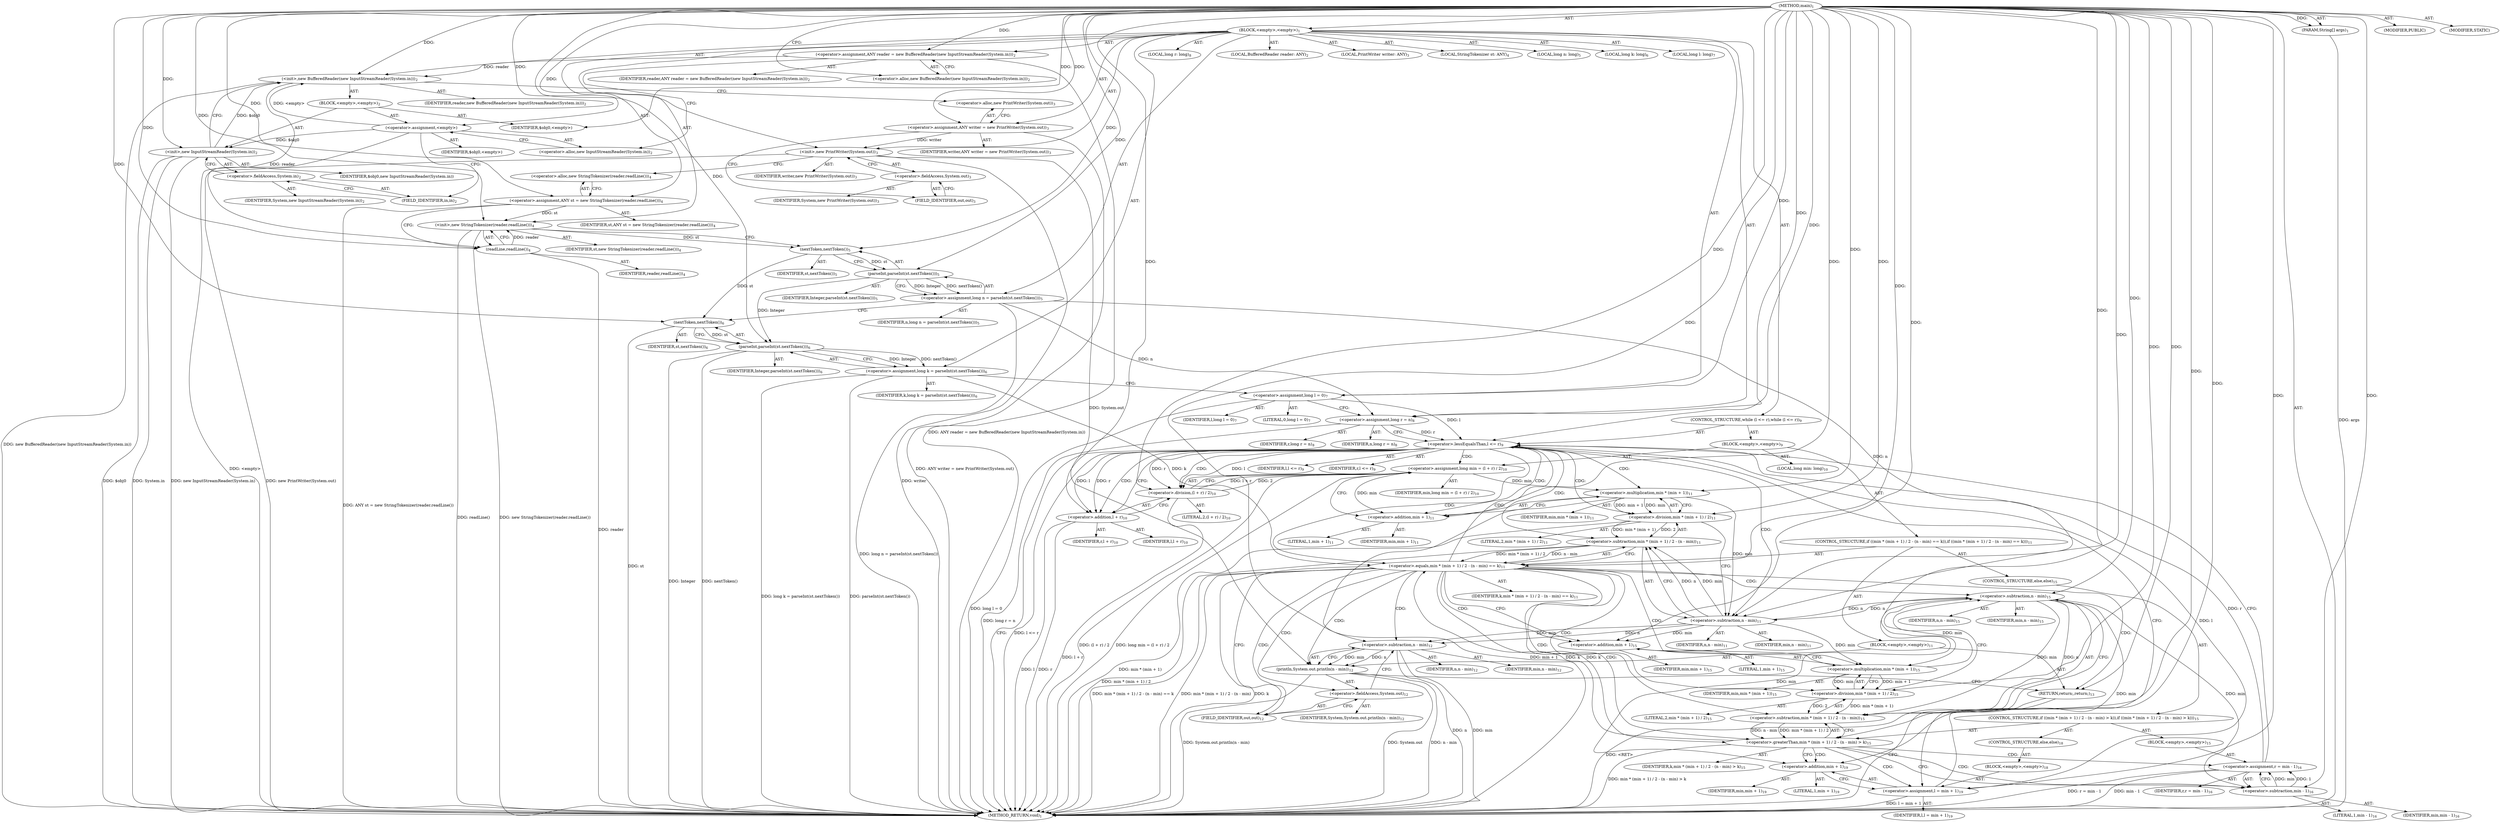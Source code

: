 digraph "main" {  
"23" [label = <(METHOD,main)<SUB>1</SUB>> ]
"24" [label = <(PARAM,String[] args)<SUB>1</SUB>> ]
"25" [label = <(BLOCK,&lt;empty&gt;,&lt;empty&gt;)<SUB>1</SUB>> ]
"4" [label = <(LOCAL,BufferedReader reader: ANY)<SUB>2</SUB>> ]
"26" [label = <(&lt;operator&gt;.assignment,ANY reader = new BufferedReader(new InputStreamReader(System.in)))<SUB>2</SUB>> ]
"27" [label = <(IDENTIFIER,reader,ANY reader = new BufferedReader(new InputStreamReader(System.in)))<SUB>2</SUB>> ]
"28" [label = <(&lt;operator&gt;.alloc,new BufferedReader(new InputStreamReader(System.in)))<SUB>2</SUB>> ]
"29" [label = <(&lt;init&gt;,new BufferedReader(new InputStreamReader(System.in)))<SUB>2</SUB>> ]
"3" [label = <(IDENTIFIER,reader,new BufferedReader(new InputStreamReader(System.in)))<SUB>2</SUB>> ]
"30" [label = <(BLOCK,&lt;empty&gt;,&lt;empty&gt;)<SUB>2</SUB>> ]
"31" [label = <(&lt;operator&gt;.assignment,&lt;empty&gt;)> ]
"32" [label = <(IDENTIFIER,$obj0,&lt;empty&gt;)> ]
"33" [label = <(&lt;operator&gt;.alloc,new InputStreamReader(System.in))<SUB>2</SUB>> ]
"34" [label = <(&lt;init&gt;,new InputStreamReader(System.in))<SUB>2</SUB>> ]
"35" [label = <(IDENTIFIER,$obj0,new InputStreamReader(System.in))> ]
"36" [label = <(&lt;operator&gt;.fieldAccess,System.in)<SUB>2</SUB>> ]
"37" [label = <(IDENTIFIER,System,new InputStreamReader(System.in))<SUB>2</SUB>> ]
"38" [label = <(FIELD_IDENTIFIER,in,in)<SUB>2</SUB>> ]
"39" [label = <(IDENTIFIER,$obj0,&lt;empty&gt;)> ]
"6" [label = <(LOCAL,PrintWriter writer: ANY)<SUB>3</SUB>> ]
"40" [label = <(&lt;operator&gt;.assignment,ANY writer = new PrintWriter(System.out))<SUB>3</SUB>> ]
"41" [label = <(IDENTIFIER,writer,ANY writer = new PrintWriter(System.out))<SUB>3</SUB>> ]
"42" [label = <(&lt;operator&gt;.alloc,new PrintWriter(System.out))<SUB>3</SUB>> ]
"43" [label = <(&lt;init&gt;,new PrintWriter(System.out))<SUB>3</SUB>> ]
"5" [label = <(IDENTIFIER,writer,new PrintWriter(System.out))<SUB>3</SUB>> ]
"44" [label = <(&lt;operator&gt;.fieldAccess,System.out)<SUB>3</SUB>> ]
"45" [label = <(IDENTIFIER,System,new PrintWriter(System.out))<SUB>3</SUB>> ]
"46" [label = <(FIELD_IDENTIFIER,out,out)<SUB>3</SUB>> ]
"8" [label = <(LOCAL,StringTokenizer st: ANY)<SUB>4</SUB>> ]
"47" [label = <(&lt;operator&gt;.assignment,ANY st = new StringTokenizer(reader.readLine()))<SUB>4</SUB>> ]
"48" [label = <(IDENTIFIER,st,ANY st = new StringTokenizer(reader.readLine()))<SUB>4</SUB>> ]
"49" [label = <(&lt;operator&gt;.alloc,new StringTokenizer(reader.readLine()))<SUB>4</SUB>> ]
"50" [label = <(&lt;init&gt;,new StringTokenizer(reader.readLine()))<SUB>4</SUB>> ]
"7" [label = <(IDENTIFIER,st,new StringTokenizer(reader.readLine()))<SUB>4</SUB>> ]
"51" [label = <(readLine,readLine())<SUB>4</SUB>> ]
"52" [label = <(IDENTIFIER,reader,readLine())<SUB>4</SUB>> ]
"53" [label = <(LOCAL,long n: long)<SUB>5</SUB>> ]
"54" [label = <(&lt;operator&gt;.assignment,long n = parseInt(st.nextToken()))<SUB>5</SUB>> ]
"55" [label = <(IDENTIFIER,n,long n = parseInt(st.nextToken()))<SUB>5</SUB>> ]
"56" [label = <(parseInt,parseInt(st.nextToken()))<SUB>5</SUB>> ]
"57" [label = <(IDENTIFIER,Integer,parseInt(st.nextToken()))<SUB>5</SUB>> ]
"58" [label = <(nextToken,nextToken())<SUB>5</SUB>> ]
"59" [label = <(IDENTIFIER,st,nextToken())<SUB>5</SUB>> ]
"60" [label = <(LOCAL,long k: long)<SUB>6</SUB>> ]
"61" [label = <(&lt;operator&gt;.assignment,long k = parseInt(st.nextToken()))<SUB>6</SUB>> ]
"62" [label = <(IDENTIFIER,k,long k = parseInt(st.nextToken()))<SUB>6</SUB>> ]
"63" [label = <(parseInt,parseInt(st.nextToken()))<SUB>6</SUB>> ]
"64" [label = <(IDENTIFIER,Integer,parseInt(st.nextToken()))<SUB>6</SUB>> ]
"65" [label = <(nextToken,nextToken())<SUB>6</SUB>> ]
"66" [label = <(IDENTIFIER,st,nextToken())<SUB>6</SUB>> ]
"67" [label = <(LOCAL,long l: long)<SUB>7</SUB>> ]
"68" [label = <(&lt;operator&gt;.assignment,long l = 0)<SUB>7</SUB>> ]
"69" [label = <(IDENTIFIER,l,long l = 0)<SUB>7</SUB>> ]
"70" [label = <(LITERAL,0,long l = 0)<SUB>7</SUB>> ]
"71" [label = <(LOCAL,long r: long)<SUB>8</SUB>> ]
"72" [label = <(&lt;operator&gt;.assignment,long r = n)<SUB>8</SUB>> ]
"73" [label = <(IDENTIFIER,r,long r = n)<SUB>8</SUB>> ]
"74" [label = <(IDENTIFIER,n,long r = n)<SUB>8</SUB>> ]
"75" [label = <(CONTROL_STRUCTURE,while (l &lt;= r),while (l &lt;= r))<SUB>9</SUB>> ]
"76" [label = <(&lt;operator&gt;.lessEqualsThan,l &lt;= r)<SUB>9</SUB>> ]
"77" [label = <(IDENTIFIER,l,l &lt;= r)<SUB>9</SUB>> ]
"78" [label = <(IDENTIFIER,r,l &lt;= r)<SUB>9</SUB>> ]
"79" [label = <(BLOCK,&lt;empty&gt;,&lt;empty&gt;)<SUB>9</SUB>> ]
"80" [label = <(LOCAL,long min: long)<SUB>10</SUB>> ]
"81" [label = <(&lt;operator&gt;.assignment,long min = (l + r) / 2)<SUB>10</SUB>> ]
"82" [label = <(IDENTIFIER,min,long min = (l + r) / 2)<SUB>10</SUB>> ]
"83" [label = <(&lt;operator&gt;.division,(l + r) / 2)<SUB>10</SUB>> ]
"84" [label = <(&lt;operator&gt;.addition,l + r)<SUB>10</SUB>> ]
"85" [label = <(IDENTIFIER,l,l + r)<SUB>10</SUB>> ]
"86" [label = <(IDENTIFIER,r,l + r)<SUB>10</SUB>> ]
"87" [label = <(LITERAL,2,(l + r) / 2)<SUB>10</SUB>> ]
"88" [label = <(CONTROL_STRUCTURE,if ((min * (min + 1) / 2 - (n - min) == k)),if ((min * (min + 1) / 2 - (n - min) == k)))<SUB>11</SUB>> ]
"89" [label = <(&lt;operator&gt;.equals,min * (min + 1) / 2 - (n - min) == k)<SUB>11</SUB>> ]
"90" [label = <(&lt;operator&gt;.subtraction,min * (min + 1) / 2 - (n - min))<SUB>11</SUB>> ]
"91" [label = <(&lt;operator&gt;.division,min * (min + 1) / 2)<SUB>11</SUB>> ]
"92" [label = <(&lt;operator&gt;.multiplication,min * (min + 1))<SUB>11</SUB>> ]
"93" [label = <(IDENTIFIER,min,min * (min + 1))<SUB>11</SUB>> ]
"94" [label = <(&lt;operator&gt;.addition,min + 1)<SUB>11</SUB>> ]
"95" [label = <(IDENTIFIER,min,min + 1)<SUB>11</SUB>> ]
"96" [label = <(LITERAL,1,min + 1)<SUB>11</SUB>> ]
"97" [label = <(LITERAL,2,min * (min + 1) / 2)<SUB>11</SUB>> ]
"98" [label = <(&lt;operator&gt;.subtraction,n - min)<SUB>11</SUB>> ]
"99" [label = <(IDENTIFIER,n,n - min)<SUB>11</SUB>> ]
"100" [label = <(IDENTIFIER,min,n - min)<SUB>11</SUB>> ]
"101" [label = <(IDENTIFIER,k,min * (min + 1) / 2 - (n - min) == k)<SUB>11</SUB>> ]
"102" [label = <(BLOCK,&lt;empty&gt;,&lt;empty&gt;)<SUB>11</SUB>> ]
"103" [label = <(println,System.out.println(n - min))<SUB>12</SUB>> ]
"104" [label = <(&lt;operator&gt;.fieldAccess,System.out)<SUB>12</SUB>> ]
"105" [label = <(IDENTIFIER,System,System.out.println(n - min))<SUB>12</SUB>> ]
"106" [label = <(FIELD_IDENTIFIER,out,out)<SUB>12</SUB>> ]
"107" [label = <(&lt;operator&gt;.subtraction,n - min)<SUB>12</SUB>> ]
"108" [label = <(IDENTIFIER,n,n - min)<SUB>12</SUB>> ]
"109" [label = <(IDENTIFIER,min,n - min)<SUB>12</SUB>> ]
"110" [label = <(RETURN,return;,return;)<SUB>13</SUB>> ]
"111" [label = <(CONTROL_STRUCTURE,else,else)<SUB>15</SUB>> ]
"112" [label = <(CONTROL_STRUCTURE,if ((min * (min + 1) / 2 - (n - min) &gt; k)),if ((min * (min + 1) / 2 - (n - min) &gt; k)))<SUB>15</SUB>> ]
"113" [label = <(&lt;operator&gt;.greaterThan,min * (min + 1) / 2 - (n - min) &gt; k)<SUB>15</SUB>> ]
"114" [label = <(&lt;operator&gt;.subtraction,min * (min + 1) / 2 - (n - min))<SUB>15</SUB>> ]
"115" [label = <(&lt;operator&gt;.division,min * (min + 1) / 2)<SUB>15</SUB>> ]
"116" [label = <(&lt;operator&gt;.multiplication,min * (min + 1))<SUB>15</SUB>> ]
"117" [label = <(IDENTIFIER,min,min * (min + 1))<SUB>15</SUB>> ]
"118" [label = <(&lt;operator&gt;.addition,min + 1)<SUB>15</SUB>> ]
"119" [label = <(IDENTIFIER,min,min + 1)<SUB>15</SUB>> ]
"120" [label = <(LITERAL,1,min + 1)<SUB>15</SUB>> ]
"121" [label = <(LITERAL,2,min * (min + 1) / 2)<SUB>15</SUB>> ]
"122" [label = <(&lt;operator&gt;.subtraction,n - min)<SUB>15</SUB>> ]
"123" [label = <(IDENTIFIER,n,n - min)<SUB>15</SUB>> ]
"124" [label = <(IDENTIFIER,min,n - min)<SUB>15</SUB>> ]
"125" [label = <(IDENTIFIER,k,min * (min + 1) / 2 - (n - min) &gt; k)<SUB>15</SUB>> ]
"126" [label = <(BLOCK,&lt;empty&gt;,&lt;empty&gt;)<SUB>15</SUB>> ]
"127" [label = <(&lt;operator&gt;.assignment,r = min - 1)<SUB>16</SUB>> ]
"128" [label = <(IDENTIFIER,r,r = min - 1)<SUB>16</SUB>> ]
"129" [label = <(&lt;operator&gt;.subtraction,min - 1)<SUB>16</SUB>> ]
"130" [label = <(IDENTIFIER,min,min - 1)<SUB>16</SUB>> ]
"131" [label = <(LITERAL,1,min - 1)<SUB>16</SUB>> ]
"132" [label = <(CONTROL_STRUCTURE,else,else)<SUB>18</SUB>> ]
"133" [label = <(BLOCK,&lt;empty&gt;,&lt;empty&gt;)<SUB>18</SUB>> ]
"134" [label = <(&lt;operator&gt;.assignment,l = min + 1)<SUB>19</SUB>> ]
"135" [label = <(IDENTIFIER,l,l = min + 1)<SUB>19</SUB>> ]
"136" [label = <(&lt;operator&gt;.addition,min + 1)<SUB>19</SUB>> ]
"137" [label = <(IDENTIFIER,min,min + 1)<SUB>19</SUB>> ]
"138" [label = <(LITERAL,1,min + 1)<SUB>19</SUB>> ]
"139" [label = <(MODIFIER,PUBLIC)> ]
"140" [label = <(MODIFIER,STATIC)> ]
"141" [label = <(METHOD_RETURN,void)<SUB>1</SUB>> ]
  "23" -> "24"  [ label = "AST: "] 
  "23" -> "25"  [ label = "AST: "] 
  "23" -> "139"  [ label = "AST: "] 
  "23" -> "140"  [ label = "AST: "] 
  "23" -> "141"  [ label = "AST: "] 
  "25" -> "4"  [ label = "AST: "] 
  "25" -> "26"  [ label = "AST: "] 
  "25" -> "29"  [ label = "AST: "] 
  "25" -> "6"  [ label = "AST: "] 
  "25" -> "40"  [ label = "AST: "] 
  "25" -> "43"  [ label = "AST: "] 
  "25" -> "8"  [ label = "AST: "] 
  "25" -> "47"  [ label = "AST: "] 
  "25" -> "50"  [ label = "AST: "] 
  "25" -> "53"  [ label = "AST: "] 
  "25" -> "54"  [ label = "AST: "] 
  "25" -> "60"  [ label = "AST: "] 
  "25" -> "61"  [ label = "AST: "] 
  "25" -> "67"  [ label = "AST: "] 
  "25" -> "68"  [ label = "AST: "] 
  "25" -> "71"  [ label = "AST: "] 
  "25" -> "72"  [ label = "AST: "] 
  "25" -> "75"  [ label = "AST: "] 
  "26" -> "27"  [ label = "AST: "] 
  "26" -> "28"  [ label = "AST: "] 
  "29" -> "3"  [ label = "AST: "] 
  "29" -> "30"  [ label = "AST: "] 
  "30" -> "31"  [ label = "AST: "] 
  "30" -> "34"  [ label = "AST: "] 
  "30" -> "39"  [ label = "AST: "] 
  "31" -> "32"  [ label = "AST: "] 
  "31" -> "33"  [ label = "AST: "] 
  "34" -> "35"  [ label = "AST: "] 
  "34" -> "36"  [ label = "AST: "] 
  "36" -> "37"  [ label = "AST: "] 
  "36" -> "38"  [ label = "AST: "] 
  "40" -> "41"  [ label = "AST: "] 
  "40" -> "42"  [ label = "AST: "] 
  "43" -> "5"  [ label = "AST: "] 
  "43" -> "44"  [ label = "AST: "] 
  "44" -> "45"  [ label = "AST: "] 
  "44" -> "46"  [ label = "AST: "] 
  "47" -> "48"  [ label = "AST: "] 
  "47" -> "49"  [ label = "AST: "] 
  "50" -> "7"  [ label = "AST: "] 
  "50" -> "51"  [ label = "AST: "] 
  "51" -> "52"  [ label = "AST: "] 
  "54" -> "55"  [ label = "AST: "] 
  "54" -> "56"  [ label = "AST: "] 
  "56" -> "57"  [ label = "AST: "] 
  "56" -> "58"  [ label = "AST: "] 
  "58" -> "59"  [ label = "AST: "] 
  "61" -> "62"  [ label = "AST: "] 
  "61" -> "63"  [ label = "AST: "] 
  "63" -> "64"  [ label = "AST: "] 
  "63" -> "65"  [ label = "AST: "] 
  "65" -> "66"  [ label = "AST: "] 
  "68" -> "69"  [ label = "AST: "] 
  "68" -> "70"  [ label = "AST: "] 
  "72" -> "73"  [ label = "AST: "] 
  "72" -> "74"  [ label = "AST: "] 
  "75" -> "76"  [ label = "AST: "] 
  "75" -> "79"  [ label = "AST: "] 
  "76" -> "77"  [ label = "AST: "] 
  "76" -> "78"  [ label = "AST: "] 
  "79" -> "80"  [ label = "AST: "] 
  "79" -> "81"  [ label = "AST: "] 
  "79" -> "88"  [ label = "AST: "] 
  "81" -> "82"  [ label = "AST: "] 
  "81" -> "83"  [ label = "AST: "] 
  "83" -> "84"  [ label = "AST: "] 
  "83" -> "87"  [ label = "AST: "] 
  "84" -> "85"  [ label = "AST: "] 
  "84" -> "86"  [ label = "AST: "] 
  "88" -> "89"  [ label = "AST: "] 
  "88" -> "102"  [ label = "AST: "] 
  "88" -> "111"  [ label = "AST: "] 
  "89" -> "90"  [ label = "AST: "] 
  "89" -> "101"  [ label = "AST: "] 
  "90" -> "91"  [ label = "AST: "] 
  "90" -> "98"  [ label = "AST: "] 
  "91" -> "92"  [ label = "AST: "] 
  "91" -> "97"  [ label = "AST: "] 
  "92" -> "93"  [ label = "AST: "] 
  "92" -> "94"  [ label = "AST: "] 
  "94" -> "95"  [ label = "AST: "] 
  "94" -> "96"  [ label = "AST: "] 
  "98" -> "99"  [ label = "AST: "] 
  "98" -> "100"  [ label = "AST: "] 
  "102" -> "103"  [ label = "AST: "] 
  "102" -> "110"  [ label = "AST: "] 
  "103" -> "104"  [ label = "AST: "] 
  "103" -> "107"  [ label = "AST: "] 
  "104" -> "105"  [ label = "AST: "] 
  "104" -> "106"  [ label = "AST: "] 
  "107" -> "108"  [ label = "AST: "] 
  "107" -> "109"  [ label = "AST: "] 
  "111" -> "112"  [ label = "AST: "] 
  "112" -> "113"  [ label = "AST: "] 
  "112" -> "126"  [ label = "AST: "] 
  "112" -> "132"  [ label = "AST: "] 
  "113" -> "114"  [ label = "AST: "] 
  "113" -> "125"  [ label = "AST: "] 
  "114" -> "115"  [ label = "AST: "] 
  "114" -> "122"  [ label = "AST: "] 
  "115" -> "116"  [ label = "AST: "] 
  "115" -> "121"  [ label = "AST: "] 
  "116" -> "117"  [ label = "AST: "] 
  "116" -> "118"  [ label = "AST: "] 
  "118" -> "119"  [ label = "AST: "] 
  "118" -> "120"  [ label = "AST: "] 
  "122" -> "123"  [ label = "AST: "] 
  "122" -> "124"  [ label = "AST: "] 
  "126" -> "127"  [ label = "AST: "] 
  "127" -> "128"  [ label = "AST: "] 
  "127" -> "129"  [ label = "AST: "] 
  "129" -> "130"  [ label = "AST: "] 
  "129" -> "131"  [ label = "AST: "] 
  "132" -> "133"  [ label = "AST: "] 
  "133" -> "134"  [ label = "AST: "] 
  "134" -> "135"  [ label = "AST: "] 
  "134" -> "136"  [ label = "AST: "] 
  "136" -> "137"  [ label = "AST: "] 
  "136" -> "138"  [ label = "AST: "] 
  "26" -> "33"  [ label = "CFG: "] 
  "29" -> "42"  [ label = "CFG: "] 
  "40" -> "46"  [ label = "CFG: "] 
  "43" -> "49"  [ label = "CFG: "] 
  "47" -> "51"  [ label = "CFG: "] 
  "50" -> "58"  [ label = "CFG: "] 
  "54" -> "65"  [ label = "CFG: "] 
  "61" -> "68"  [ label = "CFG: "] 
  "68" -> "72"  [ label = "CFG: "] 
  "72" -> "76"  [ label = "CFG: "] 
  "28" -> "26"  [ label = "CFG: "] 
  "42" -> "40"  [ label = "CFG: "] 
  "44" -> "43"  [ label = "CFG: "] 
  "49" -> "47"  [ label = "CFG: "] 
  "51" -> "50"  [ label = "CFG: "] 
  "56" -> "54"  [ label = "CFG: "] 
  "63" -> "61"  [ label = "CFG: "] 
  "76" -> "141"  [ label = "CFG: "] 
  "76" -> "84"  [ label = "CFG: "] 
  "31" -> "38"  [ label = "CFG: "] 
  "34" -> "29"  [ label = "CFG: "] 
  "46" -> "44"  [ label = "CFG: "] 
  "58" -> "56"  [ label = "CFG: "] 
  "65" -> "63"  [ label = "CFG: "] 
  "81" -> "94"  [ label = "CFG: "] 
  "33" -> "31"  [ label = "CFG: "] 
  "36" -> "34"  [ label = "CFG: "] 
  "83" -> "81"  [ label = "CFG: "] 
  "89" -> "106"  [ label = "CFG: "] 
  "89" -> "118"  [ label = "CFG: "] 
  "38" -> "36"  [ label = "CFG: "] 
  "84" -> "83"  [ label = "CFG: "] 
  "90" -> "89"  [ label = "CFG: "] 
  "103" -> "110"  [ label = "CFG: "] 
  "110" -> "141"  [ label = "CFG: "] 
  "91" -> "98"  [ label = "CFG: "] 
  "98" -> "90"  [ label = "CFG: "] 
  "104" -> "107"  [ label = "CFG: "] 
  "107" -> "103"  [ label = "CFG: "] 
  "113" -> "129"  [ label = "CFG: "] 
  "113" -> "136"  [ label = "CFG: "] 
  "92" -> "91"  [ label = "CFG: "] 
  "106" -> "104"  [ label = "CFG: "] 
  "114" -> "113"  [ label = "CFG: "] 
  "127" -> "76"  [ label = "CFG: "] 
  "94" -> "92"  [ label = "CFG: "] 
  "115" -> "122"  [ label = "CFG: "] 
  "122" -> "114"  [ label = "CFG: "] 
  "129" -> "127"  [ label = "CFG: "] 
  "134" -> "76"  [ label = "CFG: "] 
  "116" -> "115"  [ label = "CFG: "] 
  "136" -> "134"  [ label = "CFG: "] 
  "118" -> "116"  [ label = "CFG: "] 
  "23" -> "28"  [ label = "CFG: "] 
  "110" -> "141"  [ label = "DDG: &lt;RET&gt;"] 
  "24" -> "141"  [ label = "DDG: args"] 
  "26" -> "141"  [ label = "DDG: ANY reader = new BufferedReader(new InputStreamReader(System.in))"] 
  "31" -> "141"  [ label = "DDG: &lt;empty&gt;"] 
  "34" -> "141"  [ label = "DDG: $obj0"] 
  "34" -> "141"  [ label = "DDG: System.in"] 
  "34" -> "141"  [ label = "DDG: new InputStreamReader(System.in)"] 
  "29" -> "141"  [ label = "DDG: new BufferedReader(new InputStreamReader(System.in))"] 
  "40" -> "141"  [ label = "DDG: ANY writer = new PrintWriter(System.out)"] 
  "43" -> "141"  [ label = "DDG: writer"] 
  "43" -> "141"  [ label = "DDG: new PrintWriter(System.out)"] 
  "47" -> "141"  [ label = "DDG: ANY st = new StringTokenizer(reader.readLine())"] 
  "51" -> "141"  [ label = "DDG: reader"] 
  "50" -> "141"  [ label = "DDG: readLine()"] 
  "50" -> "141"  [ label = "DDG: new StringTokenizer(reader.readLine())"] 
  "54" -> "141"  [ label = "DDG: long n = parseInt(st.nextToken())"] 
  "63" -> "141"  [ label = "DDG: Integer"] 
  "65" -> "141"  [ label = "DDG: st"] 
  "63" -> "141"  [ label = "DDG: nextToken()"] 
  "61" -> "141"  [ label = "DDG: parseInt(st.nextToken())"] 
  "61" -> "141"  [ label = "DDG: long k = parseInt(st.nextToken())"] 
  "68" -> "141"  [ label = "DDG: long l = 0"] 
  "72" -> "141"  [ label = "DDG: long r = n"] 
  "76" -> "141"  [ label = "DDG: l &lt;= r"] 
  "84" -> "141"  [ label = "DDG: l"] 
  "84" -> "141"  [ label = "DDG: r"] 
  "83" -> "141"  [ label = "DDG: l + r"] 
  "81" -> "141"  [ label = "DDG: (l + r) / 2"] 
  "81" -> "141"  [ label = "DDG: long min = (l + r) / 2"] 
  "92" -> "141"  [ label = "DDG: min + 1"] 
  "91" -> "141"  [ label = "DDG: min * (min + 1)"] 
  "90" -> "141"  [ label = "DDG: min * (min + 1) / 2"] 
  "89" -> "141"  [ label = "DDG: min * (min + 1) / 2 - (n - min)"] 
  "89" -> "141"  [ label = "DDG: k"] 
  "89" -> "141"  [ label = "DDG: min * (min + 1) / 2 - (n - min) == k"] 
  "113" -> "141"  [ label = "DDG: min * (min + 1) / 2 - (n - min) &gt; k"] 
  "134" -> "141"  [ label = "DDG: l = min + 1"] 
  "127" -> "141"  [ label = "DDG: min - 1"] 
  "127" -> "141"  [ label = "DDG: r = min - 1"] 
  "103" -> "141"  [ label = "DDG: System.out"] 
  "107" -> "141"  [ label = "DDG: n"] 
  "107" -> "141"  [ label = "DDG: min"] 
  "103" -> "141"  [ label = "DDG: n - min"] 
  "103" -> "141"  [ label = "DDG: System.out.println(n - min)"] 
  "23" -> "24"  [ label = "DDG: "] 
  "23" -> "26"  [ label = "DDG: "] 
  "23" -> "40"  [ label = "DDG: "] 
  "23" -> "47"  [ label = "DDG: "] 
  "56" -> "54"  [ label = "DDG: Integer"] 
  "56" -> "54"  [ label = "DDG: nextToken()"] 
  "63" -> "61"  [ label = "DDG: Integer"] 
  "63" -> "61"  [ label = "DDG: nextToken()"] 
  "23" -> "68"  [ label = "DDG: "] 
  "54" -> "72"  [ label = "DDG: n"] 
  "23" -> "72"  [ label = "DDG: "] 
  "26" -> "29"  [ label = "DDG: reader"] 
  "23" -> "29"  [ label = "DDG: "] 
  "31" -> "29"  [ label = "DDG: &lt;empty&gt;"] 
  "34" -> "29"  [ label = "DDG: $obj0"] 
  "40" -> "43"  [ label = "DDG: writer"] 
  "23" -> "43"  [ label = "DDG: "] 
  "47" -> "50"  [ label = "DDG: st"] 
  "23" -> "50"  [ label = "DDG: "] 
  "51" -> "50"  [ label = "DDG: reader"] 
  "23" -> "31"  [ label = "DDG: "] 
  "23" -> "39"  [ label = "DDG: "] 
  "29" -> "51"  [ label = "DDG: reader"] 
  "23" -> "51"  [ label = "DDG: "] 
  "23" -> "56"  [ label = "DDG: "] 
  "58" -> "56"  [ label = "DDG: st"] 
  "56" -> "63"  [ label = "DDG: Integer"] 
  "23" -> "63"  [ label = "DDG: "] 
  "65" -> "63"  [ label = "DDG: st"] 
  "68" -> "76"  [ label = "DDG: l"] 
  "134" -> "76"  [ label = "DDG: l"] 
  "23" -> "76"  [ label = "DDG: "] 
  "72" -> "76"  [ label = "DDG: r"] 
  "127" -> "76"  [ label = "DDG: r"] 
  "83" -> "81"  [ label = "DDG: l + r"] 
  "83" -> "81"  [ label = "DDG: 2"] 
  "31" -> "34"  [ label = "DDG: $obj0"] 
  "23" -> "34"  [ label = "DDG: "] 
  "50" -> "58"  [ label = "DDG: st"] 
  "23" -> "58"  [ label = "DDG: "] 
  "58" -> "65"  [ label = "DDG: st"] 
  "23" -> "65"  [ label = "DDG: "] 
  "76" -> "83"  [ label = "DDG: l"] 
  "23" -> "83"  [ label = "DDG: "] 
  "76" -> "83"  [ label = "DDG: r"] 
  "90" -> "89"  [ label = "DDG: min * (min + 1) / 2"] 
  "90" -> "89"  [ label = "DDG: n - min"] 
  "61" -> "89"  [ label = "DDG: k"] 
  "113" -> "89"  [ label = "DDG: k"] 
  "23" -> "89"  [ label = "DDG: "] 
  "23" -> "110"  [ label = "DDG: "] 
  "76" -> "84"  [ label = "DDG: l"] 
  "23" -> "84"  [ label = "DDG: "] 
  "76" -> "84"  [ label = "DDG: r"] 
  "91" -> "90"  [ label = "DDG: min * (min + 1)"] 
  "91" -> "90"  [ label = "DDG: 2"] 
  "98" -> "90"  [ label = "DDG: n"] 
  "98" -> "90"  [ label = "DDG: min"] 
  "43" -> "103"  [ label = "DDG: System.out"] 
  "107" -> "103"  [ label = "DDG: n"] 
  "107" -> "103"  [ label = "DDG: min"] 
  "92" -> "91"  [ label = "DDG: min"] 
  "92" -> "91"  [ label = "DDG: min + 1"] 
  "23" -> "91"  [ label = "DDG: "] 
  "122" -> "98"  [ label = "DDG: n"] 
  "23" -> "98"  [ label = "DDG: "] 
  "54" -> "98"  [ label = "DDG: n"] 
  "92" -> "98"  [ label = "DDG: min"] 
  "98" -> "107"  [ label = "DDG: n"] 
  "23" -> "107"  [ label = "DDG: "] 
  "98" -> "107"  [ label = "DDG: min"] 
  "114" -> "113"  [ label = "DDG: min * (min + 1) / 2"] 
  "114" -> "113"  [ label = "DDG: n - min"] 
  "89" -> "113"  [ label = "DDG: k"] 
  "23" -> "113"  [ label = "DDG: "] 
  "129" -> "127"  [ label = "DDG: min"] 
  "129" -> "127"  [ label = "DDG: 1"] 
  "23" -> "92"  [ label = "DDG: "] 
  "81" -> "92"  [ label = "DDG: min"] 
  "115" -> "114"  [ label = "DDG: min * (min + 1)"] 
  "115" -> "114"  [ label = "DDG: 2"] 
  "122" -> "114"  [ label = "DDG: n"] 
  "122" -> "114"  [ label = "DDG: min"] 
  "122" -> "134"  [ label = "DDG: min"] 
  "23" -> "134"  [ label = "DDG: "] 
  "81" -> "94"  [ label = "DDG: min"] 
  "23" -> "94"  [ label = "DDG: "] 
  "116" -> "115"  [ label = "DDG: min"] 
  "116" -> "115"  [ label = "DDG: min + 1"] 
  "23" -> "115"  [ label = "DDG: "] 
  "98" -> "122"  [ label = "DDG: n"] 
  "23" -> "122"  [ label = "DDG: "] 
  "116" -> "122"  [ label = "DDG: min"] 
  "122" -> "129"  [ label = "DDG: min"] 
  "23" -> "129"  [ label = "DDG: "] 
  "23" -> "116"  [ label = "DDG: "] 
  "98" -> "116"  [ label = "DDG: min"] 
  "122" -> "136"  [ label = "DDG: min"] 
  "23" -> "136"  [ label = "DDG: "] 
  "98" -> "118"  [ label = "DDG: min"] 
  "23" -> "118"  [ label = "DDG: "] 
  "76" -> "94"  [ label = "CDG: "] 
  "76" -> "89"  [ label = "CDG: "] 
  "76" -> "98"  [ label = "CDG: "] 
  "76" -> "81"  [ label = "CDG: "] 
  "76" -> "84"  [ label = "CDG: "] 
  "76" -> "92"  [ label = "CDG: "] 
  "76" -> "91"  [ label = "CDG: "] 
  "76" -> "90"  [ label = "CDG: "] 
  "76" -> "83"  [ label = "CDG: "] 
  "89" -> "107"  [ label = "CDG: "] 
  "89" -> "115"  [ label = "CDG: "] 
  "89" -> "113"  [ label = "CDG: "] 
  "89" -> "116"  [ label = "CDG: "] 
  "89" -> "122"  [ label = "CDG: "] 
  "89" -> "114"  [ label = "CDG: "] 
  "89" -> "103"  [ label = "CDG: "] 
  "89" -> "104"  [ label = "CDG: "] 
  "89" -> "106"  [ label = "CDG: "] 
  "89" -> "76"  [ label = "CDG: "] 
  "89" -> "118"  [ label = "CDG: "] 
  "89" -> "110"  [ label = "CDG: "] 
  "113" -> "136"  [ label = "CDG: "] 
  "113" -> "129"  [ label = "CDG: "] 
  "113" -> "134"  [ label = "CDG: "] 
  "113" -> "127"  [ label = "CDG: "] 
}
